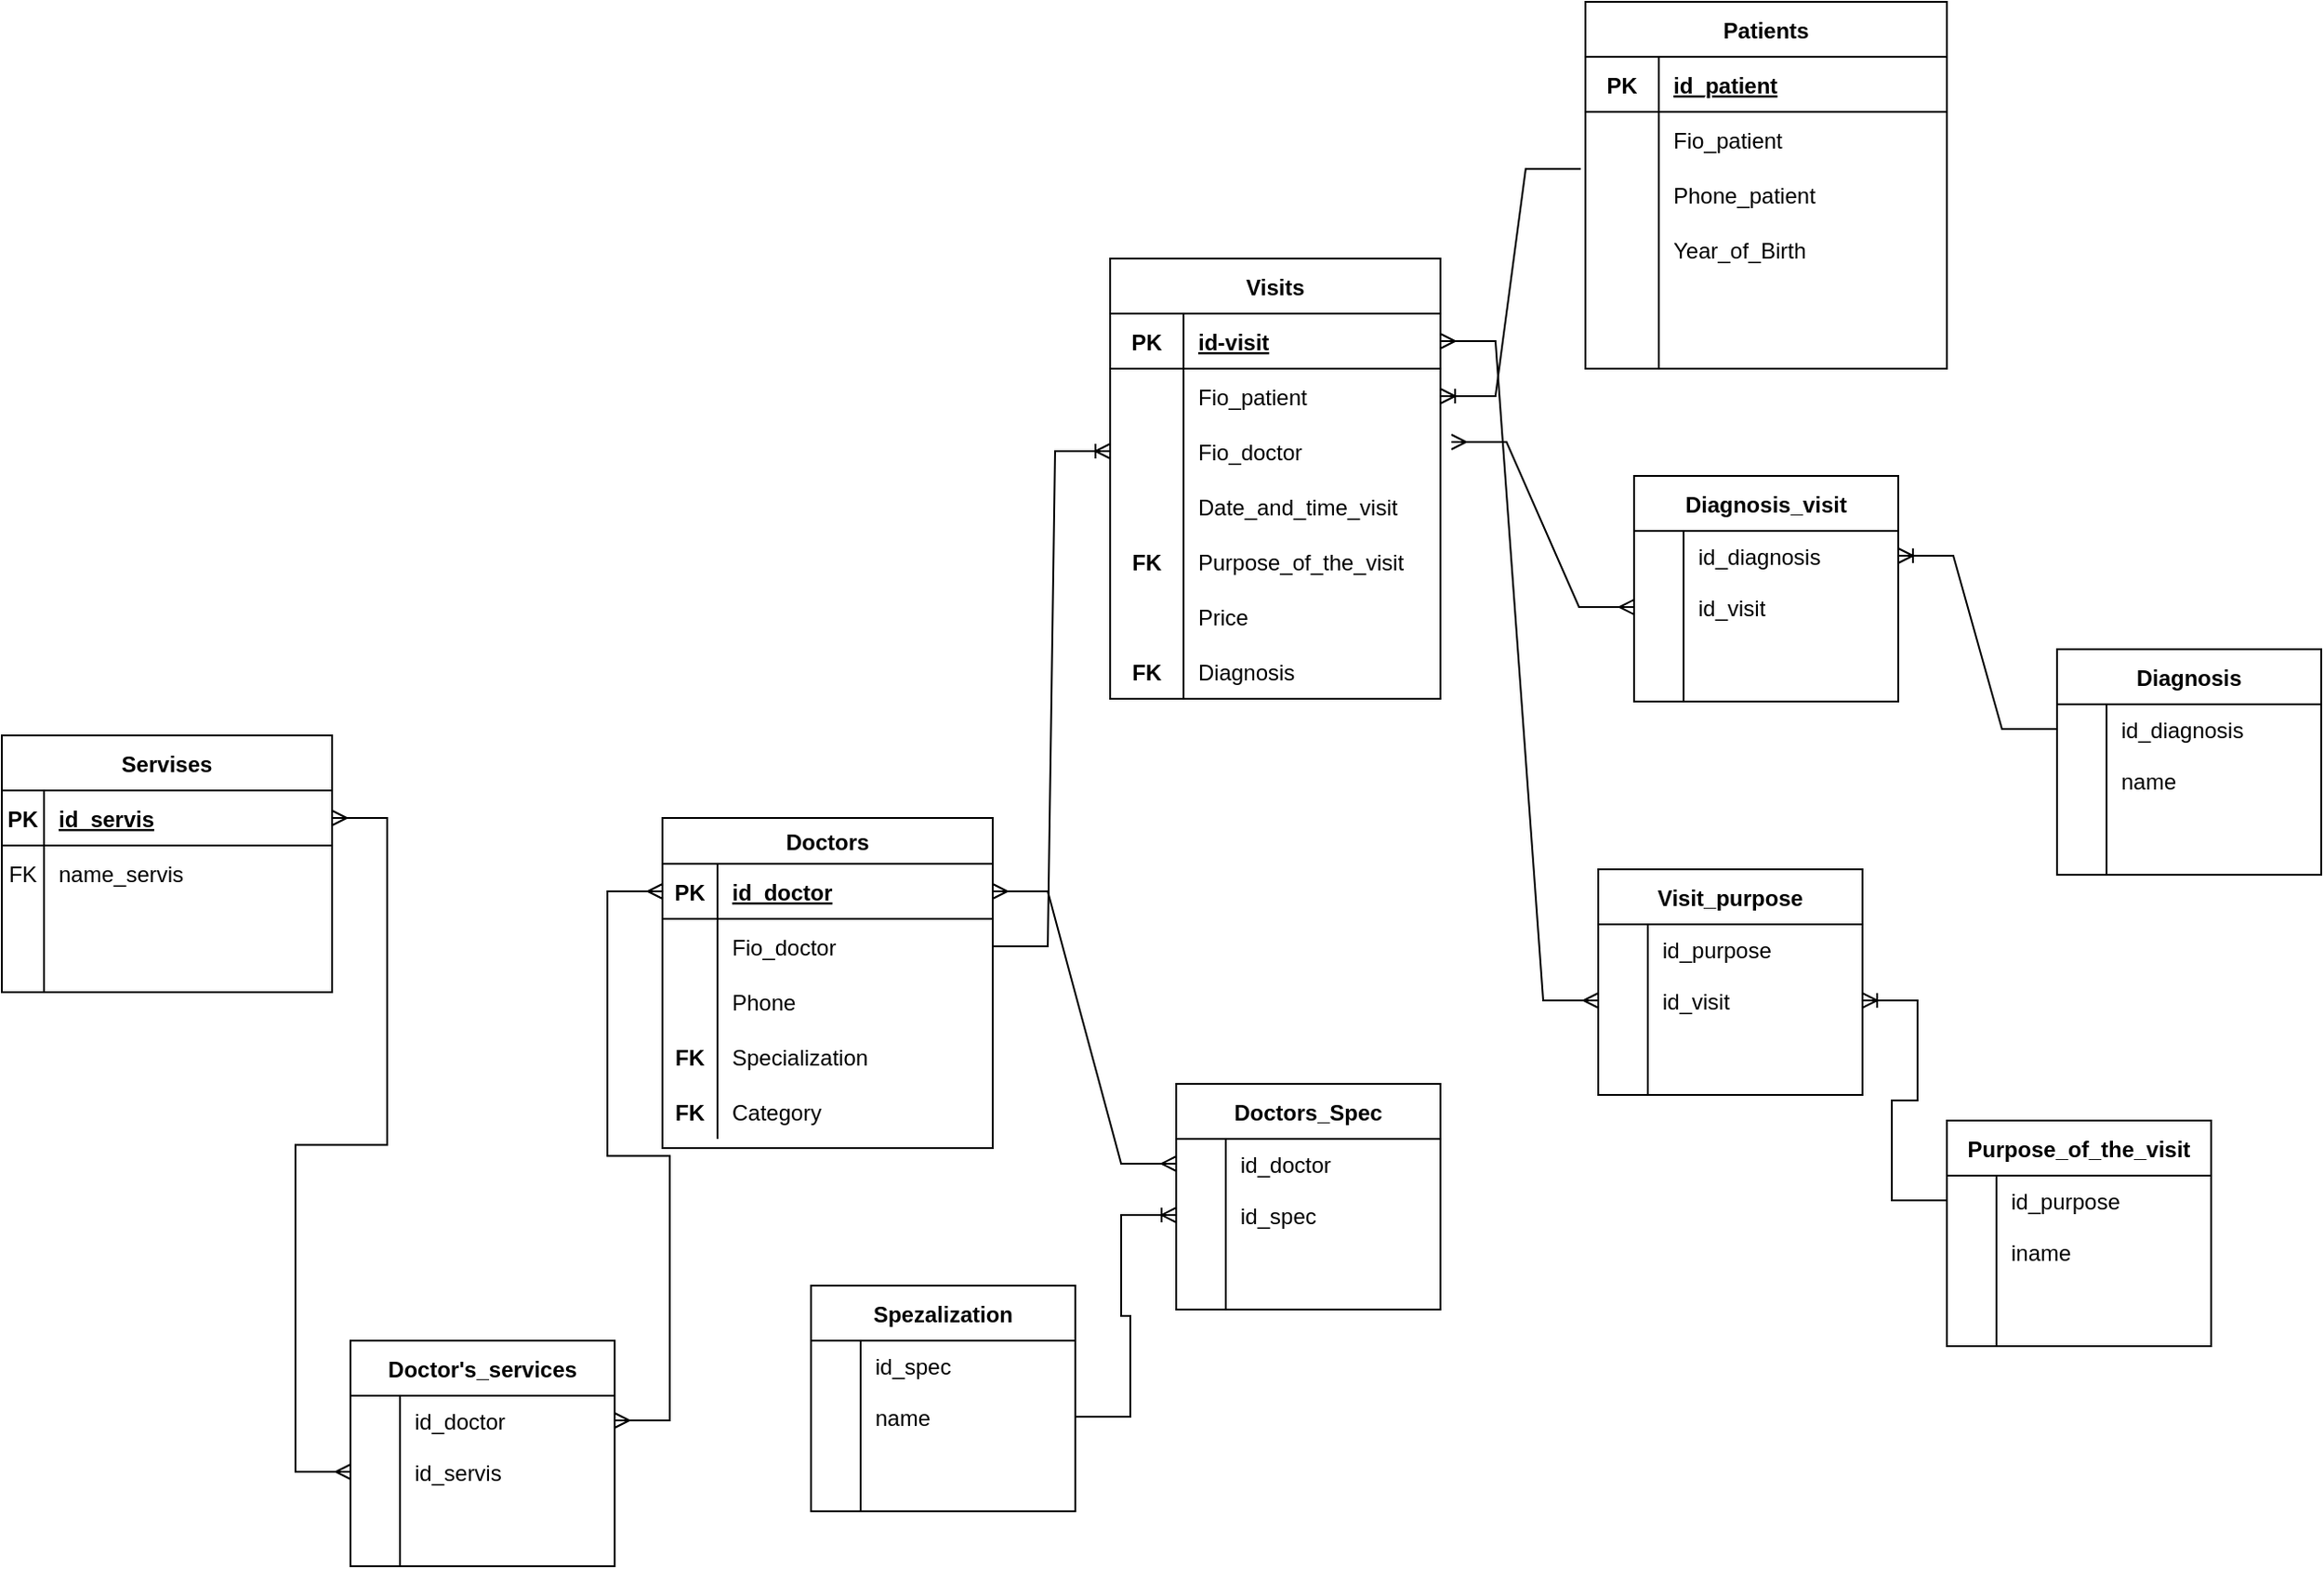 <mxfile version="21.0.10" type="github">
  <diagram name="Страница 1" id="a4F6twZ2-VCPZVd90Dkl">
    <mxGraphModel dx="1790" dy="1092" grid="1" gridSize="10" guides="1" tooltips="1" connect="1" arrows="1" fold="1" page="1" pageScale="1" pageWidth="827" pageHeight="1169" math="0" shadow="0">
      <root>
        <mxCell id="0" />
        <mxCell id="1" parent="0" />
        <mxCell id="U3F9iakPl_cf1ObfdUDb-14" value="Visits" style="shape=table;startSize=30;container=1;collapsible=1;childLayout=tableLayout;fixedRows=1;rowLines=0;fontStyle=1;align=center;resizeLast=1;" parent="1" vertex="1">
          <mxGeometry x="603.99" y="190" width="180" height="240" as="geometry" />
        </mxCell>
        <mxCell id="U3F9iakPl_cf1ObfdUDb-15" value="" style="shape=tableRow;horizontal=0;startSize=0;swimlaneHead=0;swimlaneBody=0;fillColor=none;collapsible=0;dropTarget=0;points=[[0,0.5],[1,0.5]];portConstraint=eastwest;top=0;left=0;right=0;bottom=1;" parent="U3F9iakPl_cf1ObfdUDb-14" vertex="1">
          <mxGeometry y="30" width="180" height="30" as="geometry" />
        </mxCell>
        <mxCell id="U3F9iakPl_cf1ObfdUDb-16" value="PK" style="shape=partialRectangle;connectable=0;fillColor=none;top=0;left=0;bottom=0;right=0;fontStyle=1;overflow=hidden;" parent="U3F9iakPl_cf1ObfdUDb-15" vertex="1">
          <mxGeometry width="40" height="30" as="geometry">
            <mxRectangle width="40" height="30" as="alternateBounds" />
          </mxGeometry>
        </mxCell>
        <mxCell id="U3F9iakPl_cf1ObfdUDb-17" value="id-visit" style="shape=partialRectangle;connectable=0;fillColor=none;top=0;left=0;bottom=0;right=0;align=left;spacingLeft=6;fontStyle=5;overflow=hidden;" parent="U3F9iakPl_cf1ObfdUDb-15" vertex="1">
          <mxGeometry x="40" width="140" height="30" as="geometry">
            <mxRectangle width="140" height="30" as="alternateBounds" />
          </mxGeometry>
        </mxCell>
        <mxCell id="7-1CVHjXULgkSqzOs4-w-140" value="" style="shape=tableRow;horizontal=0;startSize=0;swimlaneHead=0;swimlaneBody=0;fillColor=none;collapsible=0;dropTarget=0;points=[[0,0.5],[1,0.5]];portConstraint=eastwest;top=0;left=0;right=0;bottom=0;" parent="U3F9iakPl_cf1ObfdUDb-14" vertex="1">
          <mxGeometry y="60" width="180" height="30" as="geometry" />
        </mxCell>
        <mxCell id="7-1CVHjXULgkSqzOs4-w-141" value="" style="shape=partialRectangle;connectable=0;fillColor=none;top=0;left=0;bottom=0;right=0;editable=1;overflow=hidden;" parent="7-1CVHjXULgkSqzOs4-w-140" vertex="1">
          <mxGeometry width="40" height="30" as="geometry">
            <mxRectangle width="40" height="30" as="alternateBounds" />
          </mxGeometry>
        </mxCell>
        <mxCell id="7-1CVHjXULgkSqzOs4-w-142" value="Fio_patient" style="shape=partialRectangle;connectable=0;fillColor=none;top=0;left=0;bottom=0;right=0;align=left;spacingLeft=6;overflow=hidden;" parent="7-1CVHjXULgkSqzOs4-w-140" vertex="1">
          <mxGeometry x="40" width="140" height="30" as="geometry">
            <mxRectangle width="140" height="30" as="alternateBounds" />
          </mxGeometry>
        </mxCell>
        <mxCell id="U3F9iakPl_cf1ObfdUDb-24" value="" style="shape=tableRow;horizontal=0;startSize=0;swimlaneHead=0;swimlaneBody=0;fillColor=none;collapsible=0;dropTarget=0;points=[[0,0.5],[1,0.5]];portConstraint=eastwest;top=0;left=0;right=0;bottom=0;" parent="U3F9iakPl_cf1ObfdUDb-14" vertex="1">
          <mxGeometry y="90" width="180" height="30" as="geometry" />
        </mxCell>
        <mxCell id="U3F9iakPl_cf1ObfdUDb-25" value="" style="shape=partialRectangle;connectable=0;fillColor=none;top=0;left=0;bottom=0;right=0;editable=1;overflow=hidden;" parent="U3F9iakPl_cf1ObfdUDb-24" vertex="1">
          <mxGeometry width="40" height="30" as="geometry">
            <mxRectangle width="40" height="30" as="alternateBounds" />
          </mxGeometry>
        </mxCell>
        <mxCell id="U3F9iakPl_cf1ObfdUDb-26" value="Fio_doctor" style="shape=partialRectangle;connectable=0;fillColor=none;top=0;left=0;bottom=0;right=0;align=left;spacingLeft=6;overflow=hidden;" parent="U3F9iakPl_cf1ObfdUDb-24" vertex="1">
          <mxGeometry x="40" width="140" height="30" as="geometry">
            <mxRectangle width="140" height="30" as="alternateBounds" />
          </mxGeometry>
        </mxCell>
        <mxCell id="U3F9iakPl_cf1ObfdUDb-18" value="" style="shape=tableRow;horizontal=0;startSize=0;swimlaneHead=0;swimlaneBody=0;fillColor=none;collapsible=0;dropTarget=0;points=[[0,0.5],[1,0.5]];portConstraint=eastwest;top=0;left=0;right=0;bottom=0;" parent="U3F9iakPl_cf1ObfdUDb-14" vertex="1">
          <mxGeometry y="120" width="180" height="30" as="geometry" />
        </mxCell>
        <mxCell id="U3F9iakPl_cf1ObfdUDb-19" value="" style="shape=partialRectangle;connectable=0;fillColor=none;top=0;left=0;bottom=0;right=0;editable=1;overflow=hidden;" parent="U3F9iakPl_cf1ObfdUDb-18" vertex="1">
          <mxGeometry width="40" height="30" as="geometry">
            <mxRectangle width="40" height="30" as="alternateBounds" />
          </mxGeometry>
        </mxCell>
        <mxCell id="U3F9iakPl_cf1ObfdUDb-20" value="Date_and_time_visit" style="shape=partialRectangle;connectable=0;fillColor=none;top=0;left=0;bottom=0;right=0;align=left;spacingLeft=6;overflow=hidden;" parent="U3F9iakPl_cf1ObfdUDb-18" vertex="1">
          <mxGeometry x="40" width="140" height="30" as="geometry">
            <mxRectangle width="140" height="30" as="alternateBounds" />
          </mxGeometry>
        </mxCell>
        <mxCell id="U3F9iakPl_cf1ObfdUDb-92" value="" style="shape=tableRow;horizontal=0;startSize=0;swimlaneHead=0;swimlaneBody=0;fillColor=none;collapsible=0;dropTarget=0;points=[[0,0.5],[1,0.5]];portConstraint=eastwest;top=0;left=0;right=0;bottom=0;" parent="U3F9iakPl_cf1ObfdUDb-14" vertex="1">
          <mxGeometry y="150" width="180" height="30" as="geometry" />
        </mxCell>
        <mxCell id="U3F9iakPl_cf1ObfdUDb-93" value="FK" style="shape=partialRectangle;connectable=0;fillColor=none;top=0;left=0;bottom=0;right=0;editable=1;overflow=hidden;fontStyle=1" parent="U3F9iakPl_cf1ObfdUDb-92" vertex="1">
          <mxGeometry width="40" height="30" as="geometry">
            <mxRectangle width="40" height="30" as="alternateBounds" />
          </mxGeometry>
        </mxCell>
        <mxCell id="U3F9iakPl_cf1ObfdUDb-94" value="Purpose_of_the_visit" style="shape=partialRectangle;connectable=0;fillColor=none;top=0;left=0;bottom=0;right=0;align=left;spacingLeft=6;overflow=hidden;" parent="U3F9iakPl_cf1ObfdUDb-92" vertex="1">
          <mxGeometry x="40" width="140" height="30" as="geometry">
            <mxRectangle width="140" height="30" as="alternateBounds" />
          </mxGeometry>
        </mxCell>
        <mxCell id="U3F9iakPl_cf1ObfdUDb-21" value="" style="shape=tableRow;horizontal=0;startSize=0;swimlaneHead=0;swimlaneBody=0;fillColor=none;collapsible=0;dropTarget=0;points=[[0,0.5],[1,0.5]];portConstraint=eastwest;top=0;left=0;right=0;bottom=0;" parent="U3F9iakPl_cf1ObfdUDb-14" vertex="1">
          <mxGeometry y="180" width="180" height="30" as="geometry" />
        </mxCell>
        <mxCell id="U3F9iakPl_cf1ObfdUDb-22" value="" style="shape=partialRectangle;connectable=0;fillColor=none;top=0;left=0;bottom=0;right=0;editable=1;overflow=hidden;" parent="U3F9iakPl_cf1ObfdUDb-21" vertex="1">
          <mxGeometry width="40" height="30" as="geometry">
            <mxRectangle width="40" height="30" as="alternateBounds" />
          </mxGeometry>
        </mxCell>
        <mxCell id="U3F9iakPl_cf1ObfdUDb-23" value="Price" style="shape=partialRectangle;connectable=0;fillColor=none;top=0;left=0;bottom=0;right=0;align=left;spacingLeft=6;overflow=hidden;" parent="U3F9iakPl_cf1ObfdUDb-21" vertex="1">
          <mxGeometry x="40" width="140" height="30" as="geometry">
            <mxRectangle width="140" height="30" as="alternateBounds" />
          </mxGeometry>
        </mxCell>
        <mxCell id="7-1CVHjXULgkSqzOs4-w-95" value="" style="shape=tableRow;horizontal=0;startSize=0;swimlaneHead=0;swimlaneBody=0;fillColor=none;collapsible=0;dropTarget=0;points=[[0,0.5],[1,0.5]];portConstraint=eastwest;top=0;left=0;right=0;bottom=0;" parent="U3F9iakPl_cf1ObfdUDb-14" vertex="1">
          <mxGeometry y="210" width="180" height="30" as="geometry" />
        </mxCell>
        <mxCell id="7-1CVHjXULgkSqzOs4-w-96" value="FK" style="shape=partialRectangle;connectable=0;fillColor=none;top=0;left=0;bottom=0;right=0;editable=1;overflow=hidden;fontStyle=1" parent="7-1CVHjXULgkSqzOs4-w-95" vertex="1">
          <mxGeometry width="40" height="30" as="geometry">
            <mxRectangle width="40" height="30" as="alternateBounds" />
          </mxGeometry>
        </mxCell>
        <mxCell id="7-1CVHjXULgkSqzOs4-w-97" value="Diagnosis" style="shape=partialRectangle;connectable=0;fillColor=none;top=0;left=0;bottom=0;right=0;align=left;spacingLeft=6;overflow=hidden;" parent="7-1CVHjXULgkSqzOs4-w-95" vertex="1">
          <mxGeometry x="40" width="140" height="30" as="geometry">
            <mxRectangle width="140" height="30" as="alternateBounds" />
          </mxGeometry>
        </mxCell>
        <mxCell id="U3F9iakPl_cf1ObfdUDb-27" value="Doctors" style="shape=table;startSize=25;container=1;collapsible=1;childLayout=tableLayout;fixedRows=1;rowLines=0;fontStyle=1;align=center;resizeLast=1;" parent="1" vertex="1">
          <mxGeometry x="360" y="495" width="180" height="180" as="geometry" />
        </mxCell>
        <mxCell id="U3F9iakPl_cf1ObfdUDb-28" value="" style="shape=tableRow;horizontal=0;startSize=0;swimlaneHead=0;swimlaneBody=0;fillColor=none;collapsible=0;dropTarget=0;points=[[0,0.5],[1,0.5]];portConstraint=eastwest;top=0;left=0;right=0;bottom=1;" parent="U3F9iakPl_cf1ObfdUDb-27" vertex="1">
          <mxGeometry y="25" width="180" height="30" as="geometry" />
        </mxCell>
        <mxCell id="U3F9iakPl_cf1ObfdUDb-29" value="PK" style="shape=partialRectangle;connectable=0;fillColor=none;top=0;left=0;bottom=0;right=0;fontStyle=1;overflow=hidden;" parent="U3F9iakPl_cf1ObfdUDb-28" vertex="1">
          <mxGeometry width="30" height="30" as="geometry">
            <mxRectangle width="30" height="30" as="alternateBounds" />
          </mxGeometry>
        </mxCell>
        <mxCell id="U3F9iakPl_cf1ObfdUDb-30" value="id_doctor" style="shape=partialRectangle;connectable=0;fillColor=none;top=0;left=0;bottom=0;right=0;align=left;spacingLeft=6;fontStyle=5;overflow=hidden;" parent="U3F9iakPl_cf1ObfdUDb-28" vertex="1">
          <mxGeometry x="30" width="150" height="30" as="geometry">
            <mxRectangle width="150" height="30" as="alternateBounds" />
          </mxGeometry>
        </mxCell>
        <mxCell id="U3F9iakPl_cf1ObfdUDb-31" value="" style="shape=tableRow;horizontal=0;startSize=0;swimlaneHead=0;swimlaneBody=0;fillColor=none;collapsible=0;dropTarget=0;points=[[0,0.5],[1,0.5]];portConstraint=eastwest;top=0;left=0;right=0;bottom=0;" parent="U3F9iakPl_cf1ObfdUDb-27" vertex="1">
          <mxGeometry y="55" width="180" height="30" as="geometry" />
        </mxCell>
        <mxCell id="U3F9iakPl_cf1ObfdUDb-32" value="" style="shape=partialRectangle;connectable=0;fillColor=none;top=0;left=0;bottom=0;right=0;editable=1;overflow=hidden;" parent="U3F9iakPl_cf1ObfdUDb-31" vertex="1">
          <mxGeometry width="30" height="30" as="geometry">
            <mxRectangle width="30" height="30" as="alternateBounds" />
          </mxGeometry>
        </mxCell>
        <mxCell id="U3F9iakPl_cf1ObfdUDb-33" value="Fio_doctor" style="shape=partialRectangle;connectable=0;fillColor=none;top=0;left=0;bottom=0;right=0;align=left;spacingLeft=6;overflow=hidden;" parent="U3F9iakPl_cf1ObfdUDb-31" vertex="1">
          <mxGeometry x="30" width="150" height="30" as="geometry">
            <mxRectangle width="150" height="30" as="alternateBounds" />
          </mxGeometry>
        </mxCell>
        <mxCell id="U3F9iakPl_cf1ObfdUDb-34" value="" style="shape=tableRow;horizontal=0;startSize=0;swimlaneHead=0;swimlaneBody=0;fillColor=none;collapsible=0;dropTarget=0;points=[[0,0.5],[1,0.5]];portConstraint=eastwest;top=0;left=0;right=0;bottom=0;" parent="U3F9iakPl_cf1ObfdUDb-27" vertex="1">
          <mxGeometry y="85" width="180" height="30" as="geometry" />
        </mxCell>
        <mxCell id="U3F9iakPl_cf1ObfdUDb-35" value="" style="shape=partialRectangle;connectable=0;fillColor=none;top=0;left=0;bottom=0;right=0;editable=1;overflow=hidden;" parent="U3F9iakPl_cf1ObfdUDb-34" vertex="1">
          <mxGeometry width="30" height="30" as="geometry">
            <mxRectangle width="30" height="30" as="alternateBounds" />
          </mxGeometry>
        </mxCell>
        <mxCell id="U3F9iakPl_cf1ObfdUDb-36" value="Phone" style="shape=partialRectangle;connectable=0;fillColor=none;top=0;left=0;bottom=0;right=0;align=left;spacingLeft=6;overflow=hidden;" parent="U3F9iakPl_cf1ObfdUDb-34" vertex="1">
          <mxGeometry x="30" width="150" height="30" as="geometry">
            <mxRectangle width="150" height="30" as="alternateBounds" />
          </mxGeometry>
        </mxCell>
        <mxCell id="U3F9iakPl_cf1ObfdUDb-37" value="" style="shape=tableRow;horizontal=0;startSize=0;swimlaneHead=0;swimlaneBody=0;fillColor=none;collapsible=0;dropTarget=0;points=[[0,0.5],[1,0.5]];portConstraint=eastwest;top=0;left=0;right=0;bottom=0;" parent="U3F9iakPl_cf1ObfdUDb-27" vertex="1">
          <mxGeometry y="115" width="180" height="30" as="geometry" />
        </mxCell>
        <mxCell id="U3F9iakPl_cf1ObfdUDb-38" value="FK" style="shape=partialRectangle;connectable=0;fillColor=none;top=0;left=0;bottom=0;right=0;editable=1;overflow=hidden;fontStyle=1" parent="U3F9iakPl_cf1ObfdUDb-37" vertex="1">
          <mxGeometry width="30" height="30" as="geometry">
            <mxRectangle width="30" height="30" as="alternateBounds" />
          </mxGeometry>
        </mxCell>
        <mxCell id="U3F9iakPl_cf1ObfdUDb-39" value="Specialization" style="shape=partialRectangle;connectable=0;fillColor=none;top=0;left=0;bottom=0;right=0;align=left;spacingLeft=6;overflow=hidden;" parent="U3F9iakPl_cf1ObfdUDb-37" vertex="1">
          <mxGeometry x="30" width="150" height="30" as="geometry">
            <mxRectangle width="150" height="30" as="alternateBounds" />
          </mxGeometry>
        </mxCell>
        <mxCell id="7-1CVHjXULgkSqzOs4-w-34" value="" style="shape=tableRow;horizontal=0;startSize=0;swimlaneHead=0;swimlaneBody=0;fillColor=none;collapsible=0;dropTarget=0;points=[[0,0.5],[1,0.5]];portConstraint=eastwest;top=0;left=0;right=0;bottom=0;" parent="U3F9iakPl_cf1ObfdUDb-27" vertex="1">
          <mxGeometry y="145" width="180" height="30" as="geometry" />
        </mxCell>
        <mxCell id="7-1CVHjXULgkSqzOs4-w-35" value="FK" style="shape=partialRectangle;connectable=0;fillColor=none;top=0;left=0;bottom=0;right=0;editable=1;overflow=hidden;fontStyle=1" parent="7-1CVHjXULgkSqzOs4-w-34" vertex="1">
          <mxGeometry width="30" height="30" as="geometry">
            <mxRectangle width="30" height="30" as="alternateBounds" />
          </mxGeometry>
        </mxCell>
        <mxCell id="7-1CVHjXULgkSqzOs4-w-36" value="Category" style="shape=partialRectangle;connectable=0;fillColor=none;top=0;left=0;bottom=0;right=0;align=left;spacingLeft=6;overflow=hidden;" parent="7-1CVHjXULgkSqzOs4-w-34" vertex="1">
          <mxGeometry x="30" width="150" height="30" as="geometry">
            <mxRectangle width="150" height="30" as="alternateBounds" />
          </mxGeometry>
        </mxCell>
        <mxCell id="U3F9iakPl_cf1ObfdUDb-40" value="Patients" style="shape=table;startSize=30;container=1;collapsible=1;childLayout=tableLayout;fixedRows=1;rowLines=0;fontStyle=1;align=center;resizeLast=1;" parent="1" vertex="1">
          <mxGeometry x="863" y="50" width="197" height="200" as="geometry" />
        </mxCell>
        <mxCell id="U3F9iakPl_cf1ObfdUDb-41" value="" style="shape=tableRow;horizontal=0;startSize=0;swimlaneHead=0;swimlaneBody=0;fillColor=none;collapsible=0;dropTarget=0;points=[[0,0.5],[1,0.5]];portConstraint=eastwest;top=0;left=0;right=0;bottom=1;" parent="U3F9iakPl_cf1ObfdUDb-40" vertex="1">
          <mxGeometry y="30" width="197" height="30" as="geometry" />
        </mxCell>
        <mxCell id="U3F9iakPl_cf1ObfdUDb-42" value="PK" style="shape=partialRectangle;connectable=0;fillColor=none;top=0;left=0;bottom=0;right=0;fontStyle=1;overflow=hidden;" parent="U3F9iakPl_cf1ObfdUDb-41" vertex="1">
          <mxGeometry width="40" height="30" as="geometry">
            <mxRectangle width="40" height="30" as="alternateBounds" />
          </mxGeometry>
        </mxCell>
        <mxCell id="U3F9iakPl_cf1ObfdUDb-43" value="id_patient" style="shape=partialRectangle;connectable=0;fillColor=none;top=0;left=0;bottom=0;right=0;align=left;spacingLeft=6;fontStyle=5;overflow=hidden;" parent="U3F9iakPl_cf1ObfdUDb-41" vertex="1">
          <mxGeometry x="40" width="157" height="30" as="geometry">
            <mxRectangle width="157" height="30" as="alternateBounds" />
          </mxGeometry>
        </mxCell>
        <mxCell id="U3F9iakPl_cf1ObfdUDb-44" value="" style="shape=tableRow;horizontal=0;startSize=0;swimlaneHead=0;swimlaneBody=0;fillColor=none;collapsible=0;dropTarget=0;points=[[0,0.5],[1,0.5]];portConstraint=eastwest;top=0;left=0;right=0;bottom=0;" parent="U3F9iakPl_cf1ObfdUDb-40" vertex="1">
          <mxGeometry y="60" width="197" height="30" as="geometry" />
        </mxCell>
        <mxCell id="U3F9iakPl_cf1ObfdUDb-45" value="" style="shape=partialRectangle;connectable=0;fillColor=none;top=0;left=0;bottom=0;right=0;editable=1;overflow=hidden;" parent="U3F9iakPl_cf1ObfdUDb-44" vertex="1">
          <mxGeometry width="40" height="30" as="geometry">
            <mxRectangle width="40" height="30" as="alternateBounds" />
          </mxGeometry>
        </mxCell>
        <mxCell id="U3F9iakPl_cf1ObfdUDb-46" value="Fio_patient" style="shape=partialRectangle;connectable=0;fillColor=none;top=0;left=0;bottom=0;right=0;align=left;spacingLeft=6;overflow=hidden;" parent="U3F9iakPl_cf1ObfdUDb-44" vertex="1">
          <mxGeometry x="40" width="157" height="30" as="geometry">
            <mxRectangle width="157" height="30" as="alternateBounds" />
          </mxGeometry>
        </mxCell>
        <mxCell id="U3F9iakPl_cf1ObfdUDb-47" value="" style="shape=tableRow;horizontal=0;startSize=0;swimlaneHead=0;swimlaneBody=0;fillColor=none;collapsible=0;dropTarget=0;points=[[0,0.5],[1,0.5]];portConstraint=eastwest;top=0;left=0;right=0;bottom=0;" parent="U3F9iakPl_cf1ObfdUDb-40" vertex="1">
          <mxGeometry y="90" width="197" height="30" as="geometry" />
        </mxCell>
        <mxCell id="U3F9iakPl_cf1ObfdUDb-48" value="" style="shape=partialRectangle;connectable=0;fillColor=none;top=0;left=0;bottom=0;right=0;editable=1;overflow=hidden;" parent="U3F9iakPl_cf1ObfdUDb-47" vertex="1">
          <mxGeometry width="40" height="30" as="geometry">
            <mxRectangle width="40" height="30" as="alternateBounds" />
          </mxGeometry>
        </mxCell>
        <mxCell id="U3F9iakPl_cf1ObfdUDb-49" value="Phone_patient" style="shape=partialRectangle;connectable=0;fillColor=none;top=0;left=0;bottom=0;right=0;align=left;spacingLeft=6;overflow=hidden;" parent="U3F9iakPl_cf1ObfdUDb-47" vertex="1">
          <mxGeometry x="40" width="157" height="30" as="geometry">
            <mxRectangle width="157" height="30" as="alternateBounds" />
          </mxGeometry>
        </mxCell>
        <mxCell id="U3F9iakPl_cf1ObfdUDb-50" value="" style="shape=tableRow;horizontal=0;startSize=0;swimlaneHead=0;swimlaneBody=0;fillColor=none;collapsible=0;dropTarget=0;points=[[0,0.5],[1,0.5]];portConstraint=eastwest;top=0;left=0;right=0;bottom=0;" parent="U3F9iakPl_cf1ObfdUDb-40" vertex="1">
          <mxGeometry y="120" width="197" height="30" as="geometry" />
        </mxCell>
        <mxCell id="U3F9iakPl_cf1ObfdUDb-51" value="" style="shape=partialRectangle;connectable=0;fillColor=none;top=0;left=0;bottom=0;right=0;editable=1;overflow=hidden;" parent="U3F9iakPl_cf1ObfdUDb-50" vertex="1">
          <mxGeometry width="40" height="30" as="geometry">
            <mxRectangle width="40" height="30" as="alternateBounds" />
          </mxGeometry>
        </mxCell>
        <mxCell id="U3F9iakPl_cf1ObfdUDb-52" value="Year_of_Birth" style="shape=partialRectangle;connectable=0;fillColor=none;top=0;left=0;bottom=0;right=0;align=left;spacingLeft=6;overflow=hidden;" parent="U3F9iakPl_cf1ObfdUDb-50" vertex="1">
          <mxGeometry x="40" width="157" height="30" as="geometry">
            <mxRectangle width="157" height="30" as="alternateBounds" />
          </mxGeometry>
        </mxCell>
        <mxCell id="U3F9iakPl_cf1ObfdUDb-95" value="" style="shape=tableRow;horizontal=0;startSize=0;swimlaneHead=0;swimlaneBody=0;fillColor=none;collapsible=0;dropTarget=0;points=[[0,0.5],[1,0.5]];portConstraint=eastwest;top=0;left=0;right=0;bottom=0;" parent="U3F9iakPl_cf1ObfdUDb-40" vertex="1">
          <mxGeometry y="150" width="197" height="30" as="geometry" />
        </mxCell>
        <mxCell id="U3F9iakPl_cf1ObfdUDb-96" value="" style="shape=partialRectangle;connectable=0;fillColor=none;top=0;left=0;bottom=0;right=0;editable=1;overflow=hidden;" parent="U3F9iakPl_cf1ObfdUDb-95" vertex="1">
          <mxGeometry width="40" height="30" as="geometry">
            <mxRectangle width="40" height="30" as="alternateBounds" />
          </mxGeometry>
        </mxCell>
        <mxCell id="U3F9iakPl_cf1ObfdUDb-97" value="" style="shape=partialRectangle;connectable=0;fillColor=none;top=0;left=0;bottom=0;right=0;align=left;spacingLeft=6;overflow=hidden;" parent="U3F9iakPl_cf1ObfdUDb-95" vertex="1">
          <mxGeometry x="40" width="157" height="30" as="geometry">
            <mxRectangle width="157" height="30" as="alternateBounds" />
          </mxGeometry>
        </mxCell>
        <mxCell id="U3F9iakPl_cf1ObfdUDb-98" value="" style="shape=tableRow;horizontal=0;startSize=0;swimlaneHead=0;swimlaneBody=0;fillColor=none;collapsible=0;dropTarget=0;points=[[0,0.5],[1,0.5]];portConstraint=eastwest;top=0;left=0;right=0;bottom=0;" parent="U3F9iakPl_cf1ObfdUDb-40" vertex="1">
          <mxGeometry y="180" width="197" height="20" as="geometry" />
        </mxCell>
        <mxCell id="U3F9iakPl_cf1ObfdUDb-99" value="" style="shape=partialRectangle;connectable=0;fillColor=none;top=0;left=0;bottom=0;right=0;editable=1;overflow=hidden;" parent="U3F9iakPl_cf1ObfdUDb-98" vertex="1">
          <mxGeometry width="40" height="20" as="geometry">
            <mxRectangle width="40" height="20" as="alternateBounds" />
          </mxGeometry>
        </mxCell>
        <mxCell id="U3F9iakPl_cf1ObfdUDb-100" value="" style="shape=partialRectangle;connectable=0;fillColor=none;top=0;left=0;bottom=0;right=0;align=left;spacingLeft=6;overflow=hidden;" parent="U3F9iakPl_cf1ObfdUDb-98" vertex="1">
          <mxGeometry x="40" width="157" height="20" as="geometry">
            <mxRectangle width="157" height="20" as="alternateBounds" />
          </mxGeometry>
        </mxCell>
        <mxCell id="U3F9iakPl_cf1ObfdUDb-66" value="Servises" style="shape=table;startSize=30;container=1;collapsible=1;childLayout=tableLayout;fixedRows=1;rowLines=0;fontStyle=1;align=center;resizeLast=1;" parent="1" vertex="1">
          <mxGeometry y="450" width="180" height="140" as="geometry" />
        </mxCell>
        <mxCell id="U3F9iakPl_cf1ObfdUDb-67" value="" style="shape=tableRow;horizontal=0;startSize=0;swimlaneHead=0;swimlaneBody=0;fillColor=none;collapsible=0;dropTarget=0;points=[[0,0.5],[1,0.5]];portConstraint=eastwest;top=0;left=0;right=0;bottom=1;" parent="U3F9iakPl_cf1ObfdUDb-66" vertex="1">
          <mxGeometry y="30" width="180" height="30" as="geometry" />
        </mxCell>
        <mxCell id="U3F9iakPl_cf1ObfdUDb-68" value="PK" style="shape=partialRectangle;connectable=0;fillColor=none;top=0;left=0;bottom=0;right=0;fontStyle=1;overflow=hidden;" parent="U3F9iakPl_cf1ObfdUDb-67" vertex="1">
          <mxGeometry width="23.0" height="30" as="geometry">
            <mxRectangle width="23.0" height="30" as="alternateBounds" />
          </mxGeometry>
        </mxCell>
        <mxCell id="U3F9iakPl_cf1ObfdUDb-69" value="id_servis" style="shape=partialRectangle;connectable=0;fillColor=none;top=0;left=0;bottom=0;right=0;align=left;spacingLeft=6;fontStyle=5;overflow=hidden;" parent="U3F9iakPl_cf1ObfdUDb-67" vertex="1">
          <mxGeometry x="23.0" width="157.0" height="30" as="geometry">
            <mxRectangle width="157.0" height="30" as="alternateBounds" />
          </mxGeometry>
        </mxCell>
        <mxCell id="U3F9iakPl_cf1ObfdUDb-70" value="" style="shape=tableRow;horizontal=0;startSize=0;swimlaneHead=0;swimlaneBody=0;fillColor=none;collapsible=0;dropTarget=0;points=[[0,0.5],[1,0.5]];portConstraint=eastwest;top=0;left=0;right=0;bottom=0;" parent="U3F9iakPl_cf1ObfdUDb-66" vertex="1">
          <mxGeometry y="60" width="180" height="30" as="geometry" />
        </mxCell>
        <mxCell id="U3F9iakPl_cf1ObfdUDb-71" value="FK" style="shape=partialRectangle;connectable=0;fillColor=none;top=0;left=0;bottom=0;right=0;editable=1;overflow=hidden;" parent="U3F9iakPl_cf1ObfdUDb-70" vertex="1">
          <mxGeometry width="23.0" height="30" as="geometry">
            <mxRectangle width="23.0" height="30" as="alternateBounds" />
          </mxGeometry>
        </mxCell>
        <mxCell id="U3F9iakPl_cf1ObfdUDb-72" value="name_servis" style="shape=partialRectangle;connectable=0;fillColor=none;top=0;left=0;bottom=0;right=0;align=left;spacingLeft=6;overflow=hidden;" parent="U3F9iakPl_cf1ObfdUDb-70" vertex="1">
          <mxGeometry x="23.0" width="157.0" height="30" as="geometry">
            <mxRectangle width="157.0" height="30" as="alternateBounds" />
          </mxGeometry>
        </mxCell>
        <mxCell id="U3F9iakPl_cf1ObfdUDb-73" value="" style="shape=tableRow;horizontal=0;startSize=0;swimlaneHead=0;swimlaneBody=0;fillColor=none;collapsible=0;dropTarget=0;points=[[0,0.5],[1,0.5]];portConstraint=eastwest;top=0;left=0;right=0;bottom=0;" parent="U3F9iakPl_cf1ObfdUDb-66" vertex="1">
          <mxGeometry y="90" width="180" height="30" as="geometry" />
        </mxCell>
        <mxCell id="U3F9iakPl_cf1ObfdUDb-74" value="" style="shape=partialRectangle;connectable=0;fillColor=none;top=0;left=0;bottom=0;right=0;editable=1;overflow=hidden;" parent="U3F9iakPl_cf1ObfdUDb-73" vertex="1">
          <mxGeometry width="23.0" height="30" as="geometry">
            <mxRectangle width="23.0" height="30" as="alternateBounds" />
          </mxGeometry>
        </mxCell>
        <mxCell id="U3F9iakPl_cf1ObfdUDb-75" value="" style="shape=partialRectangle;connectable=0;fillColor=none;top=0;left=0;bottom=0;right=0;align=left;spacingLeft=6;overflow=hidden;" parent="U3F9iakPl_cf1ObfdUDb-73" vertex="1">
          <mxGeometry x="23.0" width="157.0" height="30" as="geometry">
            <mxRectangle width="157.0" height="30" as="alternateBounds" />
          </mxGeometry>
        </mxCell>
        <mxCell id="U3F9iakPl_cf1ObfdUDb-76" value="" style="shape=tableRow;horizontal=0;startSize=0;swimlaneHead=0;swimlaneBody=0;fillColor=none;collapsible=0;dropTarget=0;points=[[0,0.5],[1,0.5]];portConstraint=eastwest;top=0;left=0;right=0;bottom=0;" parent="U3F9iakPl_cf1ObfdUDb-66" vertex="1">
          <mxGeometry y="120" width="180" height="20" as="geometry" />
        </mxCell>
        <mxCell id="U3F9iakPl_cf1ObfdUDb-77" value="" style="shape=partialRectangle;connectable=0;fillColor=none;top=0;left=0;bottom=0;right=0;editable=1;overflow=hidden;" parent="U3F9iakPl_cf1ObfdUDb-76" vertex="1">
          <mxGeometry width="23.0" height="20" as="geometry">
            <mxRectangle width="23.0" height="20" as="alternateBounds" />
          </mxGeometry>
        </mxCell>
        <mxCell id="U3F9iakPl_cf1ObfdUDb-78" value="" style="shape=partialRectangle;connectable=0;fillColor=none;top=0;left=0;bottom=0;right=0;align=left;spacingLeft=6;overflow=hidden;" parent="U3F9iakPl_cf1ObfdUDb-76" vertex="1">
          <mxGeometry x="23.0" width="157.0" height="20" as="geometry">
            <mxRectangle width="157.0" height="20" as="alternateBounds" />
          </mxGeometry>
        </mxCell>
        <mxCell id="7-1CVHjXULgkSqzOs4-w-2" value="Doctor&#39;s_services" style="shape=table;startSize=30;container=1;collapsible=1;childLayout=tableLayout;fixedRows=0;rowLines=0;fontStyle=1;align=center;resizeLast=0;strokeWidth=1;perimeterSpacing=1;shadow=0;rounded=0;aspect=fixed;columnLines=1;" parent="1" vertex="1">
          <mxGeometry x="190" y="780" width="143.99" height="123" as="geometry" />
        </mxCell>
        <mxCell id="7-1CVHjXULgkSqzOs4-w-6" value="" style="shape=tableRow;horizontal=0;startSize=0;swimlaneHead=0;swimlaneBody=0;fillColor=none;collapsible=0;dropTarget=0;points=[[0,0.5],[1,0.5]];portConstraint=eastwest;top=0;left=0;right=0;bottom=0;" parent="7-1CVHjXULgkSqzOs4-w-2" vertex="1">
          <mxGeometry y="30" width="143.99" height="27" as="geometry" />
        </mxCell>
        <mxCell id="7-1CVHjXULgkSqzOs4-w-7" value="" style="shape=partialRectangle;connectable=0;fillColor=none;top=0;left=0;bottom=0;right=0;editable=1;overflow=hidden;" parent="7-1CVHjXULgkSqzOs4-w-6" vertex="1">
          <mxGeometry width="27" height="27" as="geometry">
            <mxRectangle width="27" height="27" as="alternateBounds" />
          </mxGeometry>
        </mxCell>
        <mxCell id="7-1CVHjXULgkSqzOs4-w-8" value="id_doctor" style="shape=partialRectangle;connectable=0;fillColor=none;top=0;left=0;bottom=0;right=0;align=left;spacingLeft=6;overflow=hidden;" parent="7-1CVHjXULgkSqzOs4-w-6" vertex="1">
          <mxGeometry x="27" width="117" height="27" as="geometry">
            <mxRectangle width="117" height="27" as="alternateBounds" />
          </mxGeometry>
        </mxCell>
        <mxCell id="7-1CVHjXULgkSqzOs4-w-9" value="" style="shape=tableRow;horizontal=0;startSize=0;swimlaneHead=0;swimlaneBody=0;fillColor=none;collapsible=0;dropTarget=0;points=[[0,0.5],[1,0.5]];portConstraint=eastwest;top=0;left=0;right=0;bottom=0;" parent="7-1CVHjXULgkSqzOs4-w-2" vertex="1">
          <mxGeometry y="57" width="143.99" height="29" as="geometry" />
        </mxCell>
        <mxCell id="7-1CVHjXULgkSqzOs4-w-10" value="" style="shape=partialRectangle;connectable=0;fillColor=none;top=0;left=0;bottom=0;right=0;editable=1;overflow=hidden;" parent="7-1CVHjXULgkSqzOs4-w-9" vertex="1">
          <mxGeometry width="27" height="29" as="geometry">
            <mxRectangle width="27" height="29" as="alternateBounds" />
          </mxGeometry>
        </mxCell>
        <mxCell id="7-1CVHjXULgkSqzOs4-w-11" value="id_servis" style="shape=partialRectangle;connectable=0;fillColor=none;top=0;left=0;bottom=0;right=0;align=left;spacingLeft=6;overflow=hidden;" parent="7-1CVHjXULgkSqzOs4-w-9" vertex="1">
          <mxGeometry x="27" width="117" height="29" as="geometry">
            <mxRectangle width="117" height="29" as="alternateBounds" />
          </mxGeometry>
        </mxCell>
        <mxCell id="7-1CVHjXULgkSqzOs4-w-12" value="" style="shape=tableRow;horizontal=0;startSize=0;swimlaneHead=0;swimlaneBody=0;fillColor=none;collapsible=0;dropTarget=0;points=[[0,0.5],[1,0.5]];portConstraint=eastwest;top=0;left=0;right=0;bottom=0;" parent="7-1CVHjXULgkSqzOs4-w-2" vertex="1">
          <mxGeometry y="86" width="143.99" height="17" as="geometry" />
        </mxCell>
        <mxCell id="7-1CVHjXULgkSqzOs4-w-13" value="" style="shape=partialRectangle;connectable=0;fillColor=none;top=0;left=0;bottom=0;right=0;editable=1;overflow=hidden;" parent="7-1CVHjXULgkSqzOs4-w-12" vertex="1">
          <mxGeometry width="27" height="17" as="geometry">
            <mxRectangle width="27" height="17" as="alternateBounds" />
          </mxGeometry>
        </mxCell>
        <mxCell id="7-1CVHjXULgkSqzOs4-w-14" value="" style="shape=partialRectangle;connectable=0;fillColor=none;top=0;left=0;bottom=0;right=0;align=left;spacingLeft=6;overflow=hidden;" parent="7-1CVHjXULgkSqzOs4-w-12" vertex="1">
          <mxGeometry x="27" width="117" height="17" as="geometry">
            <mxRectangle width="117" height="17" as="alternateBounds" />
          </mxGeometry>
        </mxCell>
        <mxCell id="7-1CVHjXULgkSqzOs4-w-15" value="" style="shape=tableRow;horizontal=0;startSize=0;swimlaneHead=0;swimlaneBody=0;fillColor=none;collapsible=0;dropTarget=0;points=[[0,0.5],[1,0.5]];portConstraint=eastwest;top=0;left=0;right=0;bottom=0;" parent="7-1CVHjXULgkSqzOs4-w-2" vertex="1">
          <mxGeometry y="103" width="143.99" height="20" as="geometry" />
        </mxCell>
        <mxCell id="7-1CVHjXULgkSqzOs4-w-16" value="" style="shape=partialRectangle;connectable=0;fillColor=none;top=0;left=0;bottom=0;right=0;editable=1;overflow=hidden;" parent="7-1CVHjXULgkSqzOs4-w-15" vertex="1">
          <mxGeometry width="27" height="20" as="geometry">
            <mxRectangle width="27" height="20" as="alternateBounds" />
          </mxGeometry>
        </mxCell>
        <mxCell id="7-1CVHjXULgkSqzOs4-w-17" value="" style="shape=partialRectangle;connectable=0;fillColor=none;top=0;left=0;bottom=0;right=0;align=left;spacingLeft=6;overflow=hidden;" parent="7-1CVHjXULgkSqzOs4-w-15" vertex="1">
          <mxGeometry x="27" width="117" height="20" as="geometry">
            <mxRectangle width="117" height="20" as="alternateBounds" />
          </mxGeometry>
        </mxCell>
        <mxCell id="7-1CVHjXULgkSqzOs4-w-19" value="" style="edgeStyle=entityRelationEdgeStyle;fontSize=12;html=1;endArrow=ERmany;startArrow=ERmany;rounded=0;entryX=0;entryY=0.5;entryDx=0;entryDy=0;exitX=1;exitY=0.5;exitDx=0;exitDy=0;" parent="1" source="U3F9iakPl_cf1ObfdUDb-28" target="vZ06RPUVE-HRvh0mER_O-16" edge="1">
          <mxGeometry width="100" height="100" relative="1" as="geometry">
            <mxPoint x="400.01" y="670" as="sourcePoint" />
            <mxPoint x="500.01" y="570" as="targetPoint" />
          </mxGeometry>
        </mxCell>
        <mxCell id="7-1CVHjXULgkSqzOs4-w-20" value="" style="edgeStyle=entityRelationEdgeStyle;fontSize=12;html=1;endArrow=ERmany;startArrow=ERmany;rounded=0;entryX=0;entryY=0.5;entryDx=0;entryDy=0;exitX=1;exitY=0.5;exitDx=0;exitDy=0;" parent="1" source="U3F9iakPl_cf1ObfdUDb-67" target="7-1CVHjXULgkSqzOs4-w-9" edge="1">
          <mxGeometry width="100" height="100" relative="1" as="geometry">
            <mxPoint x="560.01" y="700" as="sourcePoint" />
            <mxPoint x="660.01" y="600" as="targetPoint" />
          </mxGeometry>
        </mxCell>
        <mxCell id="7-1CVHjXULgkSqzOs4-w-143" value="" style="edgeStyle=entityRelationEdgeStyle;fontSize=12;html=1;endArrow=ERoneToMany;rounded=0;entryX=1;entryY=0.5;entryDx=0;entryDy=0;exitX=-0.013;exitY=0.038;exitDx=0;exitDy=0;exitPerimeter=0;" parent="1" source="U3F9iakPl_cf1ObfdUDb-47" target="7-1CVHjXULgkSqzOs4-w-140" edge="1">
          <mxGeometry width="100" height="100" relative="1" as="geometry">
            <mxPoint x="310" y="390" as="sourcePoint" />
            <mxPoint x="410" y="290" as="targetPoint" />
          </mxGeometry>
        </mxCell>
        <mxCell id="7-1CVHjXULgkSqzOs4-w-144" value="" style="edgeStyle=entityRelationEdgeStyle;fontSize=12;html=1;endArrow=ERoneToMany;rounded=0;entryX=0;entryY=0.5;entryDx=0;entryDy=0;exitX=1;exitY=0.5;exitDx=0;exitDy=0;" parent="1" source="U3F9iakPl_cf1ObfdUDb-31" target="U3F9iakPl_cf1ObfdUDb-24" edge="1">
          <mxGeometry width="100" height="100" relative="1" as="geometry">
            <mxPoint x="283.5" y="240" as="sourcePoint" />
            <mxPoint x="436.5" y="230" as="targetPoint" />
          </mxGeometry>
        </mxCell>
        <mxCell id="vZ06RPUVE-HRvh0mER_O-2" value="Spezalization" style="shape=table;startSize=30;container=1;collapsible=1;childLayout=tableLayout;fixedRows=0;rowLines=0;fontStyle=1;align=center;resizeLast=0;strokeWidth=1;perimeterSpacing=1;shadow=0;rounded=0;aspect=fixed;columnLines=1;" parent="1" vertex="1">
          <mxGeometry x="440.99" y="750" width="143.99" height="123" as="geometry" />
        </mxCell>
        <mxCell id="vZ06RPUVE-HRvh0mER_O-3" value="" style="shape=tableRow;horizontal=0;startSize=0;swimlaneHead=0;swimlaneBody=0;fillColor=none;collapsible=0;dropTarget=0;points=[[0,0.5],[1,0.5]];portConstraint=eastwest;top=0;left=0;right=0;bottom=0;" parent="vZ06RPUVE-HRvh0mER_O-2" vertex="1">
          <mxGeometry y="30" width="143.99" height="27" as="geometry" />
        </mxCell>
        <mxCell id="vZ06RPUVE-HRvh0mER_O-4" value="" style="shape=partialRectangle;connectable=0;fillColor=none;top=0;left=0;bottom=0;right=0;editable=1;overflow=hidden;" parent="vZ06RPUVE-HRvh0mER_O-3" vertex="1">
          <mxGeometry width="27" height="27" as="geometry">
            <mxRectangle width="27" height="27" as="alternateBounds" />
          </mxGeometry>
        </mxCell>
        <mxCell id="vZ06RPUVE-HRvh0mER_O-5" value="id_spec" style="shape=partialRectangle;connectable=0;fillColor=none;top=0;left=0;bottom=0;right=0;align=left;spacingLeft=6;overflow=hidden;" parent="vZ06RPUVE-HRvh0mER_O-3" vertex="1">
          <mxGeometry x="27" width="117" height="27" as="geometry">
            <mxRectangle width="117" height="27" as="alternateBounds" />
          </mxGeometry>
        </mxCell>
        <mxCell id="vZ06RPUVE-HRvh0mER_O-6" value="" style="shape=tableRow;horizontal=0;startSize=0;swimlaneHead=0;swimlaneBody=0;fillColor=none;collapsible=0;dropTarget=0;points=[[0,0.5],[1,0.5]];portConstraint=eastwest;top=0;left=0;right=0;bottom=0;" parent="vZ06RPUVE-HRvh0mER_O-2" vertex="1">
          <mxGeometry y="57" width="143.99" height="29" as="geometry" />
        </mxCell>
        <mxCell id="vZ06RPUVE-HRvh0mER_O-7" value="" style="shape=partialRectangle;connectable=0;fillColor=none;top=0;left=0;bottom=0;right=0;editable=1;overflow=hidden;" parent="vZ06RPUVE-HRvh0mER_O-6" vertex="1">
          <mxGeometry width="27" height="29" as="geometry">
            <mxRectangle width="27" height="29" as="alternateBounds" />
          </mxGeometry>
        </mxCell>
        <mxCell id="vZ06RPUVE-HRvh0mER_O-8" value="name" style="shape=partialRectangle;connectable=0;fillColor=none;top=0;left=0;bottom=0;right=0;align=left;spacingLeft=6;overflow=hidden;" parent="vZ06RPUVE-HRvh0mER_O-6" vertex="1">
          <mxGeometry x="27" width="117" height="29" as="geometry">
            <mxRectangle width="117" height="29" as="alternateBounds" />
          </mxGeometry>
        </mxCell>
        <mxCell id="vZ06RPUVE-HRvh0mER_O-9" value="" style="shape=tableRow;horizontal=0;startSize=0;swimlaneHead=0;swimlaneBody=0;fillColor=none;collapsible=0;dropTarget=0;points=[[0,0.5],[1,0.5]];portConstraint=eastwest;top=0;left=0;right=0;bottom=0;" parent="vZ06RPUVE-HRvh0mER_O-2" vertex="1">
          <mxGeometry y="86" width="143.99" height="17" as="geometry" />
        </mxCell>
        <mxCell id="vZ06RPUVE-HRvh0mER_O-10" value="" style="shape=partialRectangle;connectable=0;fillColor=none;top=0;left=0;bottom=0;right=0;editable=1;overflow=hidden;" parent="vZ06RPUVE-HRvh0mER_O-9" vertex="1">
          <mxGeometry width="27" height="17" as="geometry">
            <mxRectangle width="27" height="17" as="alternateBounds" />
          </mxGeometry>
        </mxCell>
        <mxCell id="vZ06RPUVE-HRvh0mER_O-11" value="" style="shape=partialRectangle;connectable=0;fillColor=none;top=0;left=0;bottom=0;right=0;align=left;spacingLeft=6;overflow=hidden;" parent="vZ06RPUVE-HRvh0mER_O-9" vertex="1">
          <mxGeometry x="27" width="117" height="17" as="geometry">
            <mxRectangle width="117" height="17" as="alternateBounds" />
          </mxGeometry>
        </mxCell>
        <mxCell id="vZ06RPUVE-HRvh0mER_O-12" value="" style="shape=tableRow;horizontal=0;startSize=0;swimlaneHead=0;swimlaneBody=0;fillColor=none;collapsible=0;dropTarget=0;points=[[0,0.5],[1,0.5]];portConstraint=eastwest;top=0;left=0;right=0;bottom=0;" parent="vZ06RPUVE-HRvh0mER_O-2" vertex="1">
          <mxGeometry y="103" width="143.99" height="20" as="geometry" />
        </mxCell>
        <mxCell id="vZ06RPUVE-HRvh0mER_O-13" value="" style="shape=partialRectangle;connectable=0;fillColor=none;top=0;left=0;bottom=0;right=0;editable=1;overflow=hidden;" parent="vZ06RPUVE-HRvh0mER_O-12" vertex="1">
          <mxGeometry width="27" height="20" as="geometry">
            <mxRectangle width="27" height="20" as="alternateBounds" />
          </mxGeometry>
        </mxCell>
        <mxCell id="vZ06RPUVE-HRvh0mER_O-14" value="" style="shape=partialRectangle;connectable=0;fillColor=none;top=0;left=0;bottom=0;right=0;align=left;spacingLeft=6;overflow=hidden;" parent="vZ06RPUVE-HRvh0mER_O-12" vertex="1">
          <mxGeometry x="27" width="117" height="20" as="geometry">
            <mxRectangle width="117" height="20" as="alternateBounds" />
          </mxGeometry>
        </mxCell>
        <mxCell id="vZ06RPUVE-HRvh0mER_O-15" value="Doctors_Spec" style="shape=table;startSize=30;container=1;collapsible=1;childLayout=tableLayout;fixedRows=0;rowLines=0;fontStyle=1;align=center;resizeLast=0;strokeWidth=1;perimeterSpacing=1;shadow=0;rounded=0;aspect=fixed;columnLines=1;" parent="1" vertex="1">
          <mxGeometry x="640" y="640" width="143.99" height="123" as="geometry" />
        </mxCell>
        <mxCell id="vZ06RPUVE-HRvh0mER_O-16" value="" style="shape=tableRow;horizontal=0;startSize=0;swimlaneHead=0;swimlaneBody=0;fillColor=none;collapsible=0;dropTarget=0;points=[[0,0.5],[1,0.5]];portConstraint=eastwest;top=0;left=0;right=0;bottom=0;" parent="vZ06RPUVE-HRvh0mER_O-15" vertex="1">
          <mxGeometry y="30" width="143.99" height="27" as="geometry" />
        </mxCell>
        <mxCell id="vZ06RPUVE-HRvh0mER_O-17" value="" style="shape=partialRectangle;connectable=0;fillColor=none;top=0;left=0;bottom=0;right=0;editable=1;overflow=hidden;" parent="vZ06RPUVE-HRvh0mER_O-16" vertex="1">
          <mxGeometry width="27" height="27" as="geometry">
            <mxRectangle width="27" height="27" as="alternateBounds" />
          </mxGeometry>
        </mxCell>
        <mxCell id="vZ06RPUVE-HRvh0mER_O-18" value="id_doctor" style="shape=partialRectangle;connectable=0;fillColor=none;top=0;left=0;bottom=0;right=0;align=left;spacingLeft=6;overflow=hidden;" parent="vZ06RPUVE-HRvh0mER_O-16" vertex="1">
          <mxGeometry x="27" width="117" height="27" as="geometry">
            <mxRectangle width="117" height="27" as="alternateBounds" />
          </mxGeometry>
        </mxCell>
        <mxCell id="vZ06RPUVE-HRvh0mER_O-19" value="" style="shape=tableRow;horizontal=0;startSize=0;swimlaneHead=0;swimlaneBody=0;fillColor=none;collapsible=0;dropTarget=0;points=[[0,0.5],[1,0.5]];portConstraint=eastwest;top=0;left=0;right=0;bottom=0;" parent="vZ06RPUVE-HRvh0mER_O-15" vertex="1">
          <mxGeometry y="57" width="143.99" height="29" as="geometry" />
        </mxCell>
        <mxCell id="vZ06RPUVE-HRvh0mER_O-20" value="" style="shape=partialRectangle;connectable=0;fillColor=none;top=0;left=0;bottom=0;right=0;editable=1;overflow=hidden;" parent="vZ06RPUVE-HRvh0mER_O-19" vertex="1">
          <mxGeometry width="27" height="29" as="geometry">
            <mxRectangle width="27" height="29" as="alternateBounds" />
          </mxGeometry>
        </mxCell>
        <mxCell id="vZ06RPUVE-HRvh0mER_O-21" value="id_spec" style="shape=partialRectangle;connectable=0;fillColor=none;top=0;left=0;bottom=0;right=0;align=left;spacingLeft=6;overflow=hidden;" parent="vZ06RPUVE-HRvh0mER_O-19" vertex="1">
          <mxGeometry x="27" width="117" height="29" as="geometry">
            <mxRectangle width="117" height="29" as="alternateBounds" />
          </mxGeometry>
        </mxCell>
        <mxCell id="vZ06RPUVE-HRvh0mER_O-22" value="" style="shape=tableRow;horizontal=0;startSize=0;swimlaneHead=0;swimlaneBody=0;fillColor=none;collapsible=0;dropTarget=0;points=[[0,0.5],[1,0.5]];portConstraint=eastwest;top=0;left=0;right=0;bottom=0;" parent="vZ06RPUVE-HRvh0mER_O-15" vertex="1">
          <mxGeometry y="86" width="143.99" height="17" as="geometry" />
        </mxCell>
        <mxCell id="vZ06RPUVE-HRvh0mER_O-23" value="" style="shape=partialRectangle;connectable=0;fillColor=none;top=0;left=0;bottom=0;right=0;editable=1;overflow=hidden;" parent="vZ06RPUVE-HRvh0mER_O-22" vertex="1">
          <mxGeometry width="27" height="17" as="geometry">
            <mxRectangle width="27" height="17" as="alternateBounds" />
          </mxGeometry>
        </mxCell>
        <mxCell id="vZ06RPUVE-HRvh0mER_O-24" value="" style="shape=partialRectangle;connectable=0;fillColor=none;top=0;left=0;bottom=0;right=0;align=left;spacingLeft=6;overflow=hidden;" parent="vZ06RPUVE-HRvh0mER_O-22" vertex="1">
          <mxGeometry x="27" width="117" height="17" as="geometry">
            <mxRectangle width="117" height="17" as="alternateBounds" />
          </mxGeometry>
        </mxCell>
        <mxCell id="vZ06RPUVE-HRvh0mER_O-25" value="" style="shape=tableRow;horizontal=0;startSize=0;swimlaneHead=0;swimlaneBody=0;fillColor=none;collapsible=0;dropTarget=0;points=[[0,0.5],[1,0.5]];portConstraint=eastwest;top=0;left=0;right=0;bottom=0;" parent="vZ06RPUVE-HRvh0mER_O-15" vertex="1">
          <mxGeometry y="103" width="143.99" height="20" as="geometry" />
        </mxCell>
        <mxCell id="vZ06RPUVE-HRvh0mER_O-26" value="" style="shape=partialRectangle;connectable=0;fillColor=none;top=0;left=0;bottom=0;right=0;editable=1;overflow=hidden;" parent="vZ06RPUVE-HRvh0mER_O-25" vertex="1">
          <mxGeometry width="27" height="20" as="geometry">
            <mxRectangle width="27" height="20" as="alternateBounds" />
          </mxGeometry>
        </mxCell>
        <mxCell id="vZ06RPUVE-HRvh0mER_O-27" value="" style="shape=partialRectangle;connectable=0;fillColor=none;top=0;left=0;bottom=0;right=0;align=left;spacingLeft=6;overflow=hidden;" parent="vZ06RPUVE-HRvh0mER_O-25" vertex="1">
          <mxGeometry x="27" width="117" height="20" as="geometry">
            <mxRectangle width="117" height="20" as="alternateBounds" />
          </mxGeometry>
        </mxCell>
        <mxCell id="vZ06RPUVE-HRvh0mER_O-28" value="" style="edgeStyle=entityRelationEdgeStyle;fontSize=12;html=1;endArrow=ERoneToMany;rounded=0;entryX=0;entryY=0.5;entryDx=0;entryDy=0;exitX=1;exitY=0.5;exitDx=0;exitDy=0;" parent="1" source="vZ06RPUVE-HRvh0mER_O-6" target="vZ06RPUVE-HRvh0mER_O-19" edge="1">
          <mxGeometry width="100" height="100" relative="1" as="geometry">
            <mxPoint x="610" y="898" as="sourcePoint" />
            <mxPoint x="750" y="708" as="targetPoint" />
          </mxGeometry>
        </mxCell>
        <mxCell id="vZ06RPUVE-HRvh0mER_O-30" value="" style="edgeStyle=entityRelationEdgeStyle;fontSize=12;html=1;endArrow=ERmany;startArrow=ERmany;rounded=0;entryX=0;entryY=0.5;entryDx=0;entryDy=0;exitX=1;exitY=0.5;exitDx=0;exitDy=0;" parent="1" source="7-1CVHjXULgkSqzOs4-w-6" target="U3F9iakPl_cf1ObfdUDb-28" edge="1">
          <mxGeometry width="100" height="100" relative="1" as="geometry">
            <mxPoint x="250" y="495" as="sourcePoint" />
            <mxPoint x="330" y="639" as="targetPoint" />
          </mxGeometry>
        </mxCell>
        <mxCell id="vZ06RPUVE-HRvh0mER_O-59" value="Purpose_of_the_visit" style="shape=table;startSize=30;container=1;collapsible=1;childLayout=tableLayout;fixedRows=0;rowLines=0;fontStyle=1;align=center;resizeLast=0;strokeWidth=1;perimeterSpacing=1;shadow=0;rounded=0;aspect=fixed;columnLines=1;" parent="1" vertex="1">
          <mxGeometry x="1060" y="660" width="143.99" height="123" as="geometry" />
        </mxCell>
        <mxCell id="vZ06RPUVE-HRvh0mER_O-60" value="" style="shape=tableRow;horizontal=0;startSize=0;swimlaneHead=0;swimlaneBody=0;fillColor=none;collapsible=0;dropTarget=0;points=[[0,0.5],[1,0.5]];portConstraint=eastwest;top=0;left=0;right=0;bottom=0;" parent="vZ06RPUVE-HRvh0mER_O-59" vertex="1">
          <mxGeometry y="30" width="143.99" height="27" as="geometry" />
        </mxCell>
        <mxCell id="vZ06RPUVE-HRvh0mER_O-61" value="" style="shape=partialRectangle;connectable=0;fillColor=none;top=0;left=0;bottom=0;right=0;editable=1;overflow=hidden;" parent="vZ06RPUVE-HRvh0mER_O-60" vertex="1">
          <mxGeometry width="27" height="27" as="geometry">
            <mxRectangle width="27" height="27" as="alternateBounds" />
          </mxGeometry>
        </mxCell>
        <mxCell id="vZ06RPUVE-HRvh0mER_O-62" value="id_purpose" style="shape=partialRectangle;connectable=0;fillColor=none;top=0;left=0;bottom=0;right=0;align=left;spacingLeft=6;overflow=hidden;" parent="vZ06RPUVE-HRvh0mER_O-60" vertex="1">
          <mxGeometry x="27" width="117" height="27" as="geometry">
            <mxRectangle width="117" height="27" as="alternateBounds" />
          </mxGeometry>
        </mxCell>
        <mxCell id="vZ06RPUVE-HRvh0mER_O-63" value="" style="shape=tableRow;horizontal=0;startSize=0;swimlaneHead=0;swimlaneBody=0;fillColor=none;collapsible=0;dropTarget=0;points=[[0,0.5],[1,0.5]];portConstraint=eastwest;top=0;left=0;right=0;bottom=0;" parent="vZ06RPUVE-HRvh0mER_O-59" vertex="1">
          <mxGeometry y="57" width="143.99" height="29" as="geometry" />
        </mxCell>
        <mxCell id="vZ06RPUVE-HRvh0mER_O-64" value="" style="shape=partialRectangle;connectable=0;fillColor=none;top=0;left=0;bottom=0;right=0;editable=1;overflow=hidden;" parent="vZ06RPUVE-HRvh0mER_O-63" vertex="1">
          <mxGeometry width="27" height="29" as="geometry">
            <mxRectangle width="27" height="29" as="alternateBounds" />
          </mxGeometry>
        </mxCell>
        <mxCell id="vZ06RPUVE-HRvh0mER_O-65" value="iname" style="shape=partialRectangle;connectable=0;fillColor=none;top=0;left=0;bottom=0;right=0;align=left;spacingLeft=6;overflow=hidden;" parent="vZ06RPUVE-HRvh0mER_O-63" vertex="1">
          <mxGeometry x="27" width="117" height="29" as="geometry">
            <mxRectangle width="117" height="29" as="alternateBounds" />
          </mxGeometry>
        </mxCell>
        <mxCell id="vZ06RPUVE-HRvh0mER_O-66" value="" style="shape=tableRow;horizontal=0;startSize=0;swimlaneHead=0;swimlaneBody=0;fillColor=none;collapsible=0;dropTarget=0;points=[[0,0.5],[1,0.5]];portConstraint=eastwest;top=0;left=0;right=0;bottom=0;" parent="vZ06RPUVE-HRvh0mER_O-59" vertex="1">
          <mxGeometry y="86" width="143.99" height="17" as="geometry" />
        </mxCell>
        <mxCell id="vZ06RPUVE-HRvh0mER_O-67" value="" style="shape=partialRectangle;connectable=0;fillColor=none;top=0;left=0;bottom=0;right=0;editable=1;overflow=hidden;" parent="vZ06RPUVE-HRvh0mER_O-66" vertex="1">
          <mxGeometry width="27" height="17" as="geometry">
            <mxRectangle width="27" height="17" as="alternateBounds" />
          </mxGeometry>
        </mxCell>
        <mxCell id="vZ06RPUVE-HRvh0mER_O-68" value="" style="shape=partialRectangle;connectable=0;fillColor=none;top=0;left=0;bottom=0;right=0;align=left;spacingLeft=6;overflow=hidden;" parent="vZ06RPUVE-HRvh0mER_O-66" vertex="1">
          <mxGeometry x="27" width="117" height="17" as="geometry">
            <mxRectangle width="117" height="17" as="alternateBounds" />
          </mxGeometry>
        </mxCell>
        <mxCell id="vZ06RPUVE-HRvh0mER_O-69" value="" style="shape=tableRow;horizontal=0;startSize=0;swimlaneHead=0;swimlaneBody=0;fillColor=none;collapsible=0;dropTarget=0;points=[[0,0.5],[1,0.5]];portConstraint=eastwest;top=0;left=0;right=0;bottom=0;" parent="vZ06RPUVE-HRvh0mER_O-59" vertex="1">
          <mxGeometry y="103" width="143.99" height="20" as="geometry" />
        </mxCell>
        <mxCell id="vZ06RPUVE-HRvh0mER_O-70" value="" style="shape=partialRectangle;connectable=0;fillColor=none;top=0;left=0;bottom=0;right=0;editable=1;overflow=hidden;" parent="vZ06RPUVE-HRvh0mER_O-69" vertex="1">
          <mxGeometry width="27" height="20" as="geometry">
            <mxRectangle width="27" height="20" as="alternateBounds" />
          </mxGeometry>
        </mxCell>
        <mxCell id="vZ06RPUVE-HRvh0mER_O-71" value="" style="shape=partialRectangle;connectable=0;fillColor=none;top=0;left=0;bottom=0;right=0;align=left;spacingLeft=6;overflow=hidden;" parent="vZ06RPUVE-HRvh0mER_O-69" vertex="1">
          <mxGeometry x="27" width="117" height="20" as="geometry">
            <mxRectangle width="117" height="20" as="alternateBounds" />
          </mxGeometry>
        </mxCell>
        <mxCell id="vZ06RPUVE-HRvh0mER_O-72" value="Visit_purpose" style="shape=table;startSize=30;container=1;collapsible=1;childLayout=tableLayout;fixedRows=0;rowLines=0;fontStyle=1;align=center;resizeLast=0;strokeWidth=1;perimeterSpacing=1;shadow=0;rounded=0;aspect=fixed;columnLines=1;" parent="1" vertex="1">
          <mxGeometry x="870" y="523" width="143.99" height="123" as="geometry" />
        </mxCell>
        <mxCell id="vZ06RPUVE-HRvh0mER_O-73" value="" style="shape=tableRow;horizontal=0;startSize=0;swimlaneHead=0;swimlaneBody=0;fillColor=none;collapsible=0;dropTarget=0;points=[[0,0.5],[1,0.5]];portConstraint=eastwest;top=0;left=0;right=0;bottom=0;" parent="vZ06RPUVE-HRvh0mER_O-72" vertex="1">
          <mxGeometry y="30" width="143.99" height="27" as="geometry" />
        </mxCell>
        <mxCell id="vZ06RPUVE-HRvh0mER_O-74" value="" style="shape=partialRectangle;connectable=0;fillColor=none;top=0;left=0;bottom=0;right=0;editable=1;overflow=hidden;" parent="vZ06RPUVE-HRvh0mER_O-73" vertex="1">
          <mxGeometry width="27" height="27" as="geometry">
            <mxRectangle width="27" height="27" as="alternateBounds" />
          </mxGeometry>
        </mxCell>
        <mxCell id="vZ06RPUVE-HRvh0mER_O-75" value="id_purpose" style="shape=partialRectangle;connectable=0;fillColor=none;top=0;left=0;bottom=0;right=0;align=left;spacingLeft=6;overflow=hidden;" parent="vZ06RPUVE-HRvh0mER_O-73" vertex="1">
          <mxGeometry x="27" width="117" height="27" as="geometry">
            <mxRectangle width="117" height="27" as="alternateBounds" />
          </mxGeometry>
        </mxCell>
        <mxCell id="vZ06RPUVE-HRvh0mER_O-76" value="" style="shape=tableRow;horizontal=0;startSize=0;swimlaneHead=0;swimlaneBody=0;fillColor=none;collapsible=0;dropTarget=0;points=[[0,0.5],[1,0.5]];portConstraint=eastwest;top=0;left=0;right=0;bottom=0;" parent="vZ06RPUVE-HRvh0mER_O-72" vertex="1">
          <mxGeometry y="57" width="143.99" height="29" as="geometry" />
        </mxCell>
        <mxCell id="vZ06RPUVE-HRvh0mER_O-77" value="" style="shape=partialRectangle;connectable=0;fillColor=none;top=0;left=0;bottom=0;right=0;editable=1;overflow=hidden;" parent="vZ06RPUVE-HRvh0mER_O-76" vertex="1">
          <mxGeometry width="27" height="29" as="geometry">
            <mxRectangle width="27" height="29" as="alternateBounds" />
          </mxGeometry>
        </mxCell>
        <mxCell id="vZ06RPUVE-HRvh0mER_O-78" value="id_visit" style="shape=partialRectangle;connectable=0;fillColor=none;top=0;left=0;bottom=0;right=0;align=left;spacingLeft=6;overflow=hidden;" parent="vZ06RPUVE-HRvh0mER_O-76" vertex="1">
          <mxGeometry x="27" width="117" height="29" as="geometry">
            <mxRectangle width="117" height="29" as="alternateBounds" />
          </mxGeometry>
        </mxCell>
        <mxCell id="vZ06RPUVE-HRvh0mER_O-79" value="" style="shape=tableRow;horizontal=0;startSize=0;swimlaneHead=0;swimlaneBody=0;fillColor=none;collapsible=0;dropTarget=0;points=[[0,0.5],[1,0.5]];portConstraint=eastwest;top=0;left=0;right=0;bottom=0;" parent="vZ06RPUVE-HRvh0mER_O-72" vertex="1">
          <mxGeometry y="86" width="143.99" height="17" as="geometry" />
        </mxCell>
        <mxCell id="vZ06RPUVE-HRvh0mER_O-80" value="" style="shape=partialRectangle;connectable=0;fillColor=none;top=0;left=0;bottom=0;right=0;editable=1;overflow=hidden;" parent="vZ06RPUVE-HRvh0mER_O-79" vertex="1">
          <mxGeometry width="27" height="17" as="geometry">
            <mxRectangle width="27" height="17" as="alternateBounds" />
          </mxGeometry>
        </mxCell>
        <mxCell id="vZ06RPUVE-HRvh0mER_O-81" value="" style="shape=partialRectangle;connectable=0;fillColor=none;top=0;left=0;bottom=0;right=0;align=left;spacingLeft=6;overflow=hidden;" parent="vZ06RPUVE-HRvh0mER_O-79" vertex="1">
          <mxGeometry x="27" width="117" height="17" as="geometry">
            <mxRectangle width="117" height="17" as="alternateBounds" />
          </mxGeometry>
        </mxCell>
        <mxCell id="vZ06RPUVE-HRvh0mER_O-82" value="" style="shape=tableRow;horizontal=0;startSize=0;swimlaneHead=0;swimlaneBody=0;fillColor=none;collapsible=0;dropTarget=0;points=[[0,0.5],[1,0.5]];portConstraint=eastwest;top=0;left=0;right=0;bottom=0;" parent="vZ06RPUVE-HRvh0mER_O-72" vertex="1">
          <mxGeometry y="103" width="143.99" height="20" as="geometry" />
        </mxCell>
        <mxCell id="vZ06RPUVE-HRvh0mER_O-83" value="" style="shape=partialRectangle;connectable=0;fillColor=none;top=0;left=0;bottom=0;right=0;editable=1;overflow=hidden;" parent="vZ06RPUVE-HRvh0mER_O-82" vertex="1">
          <mxGeometry width="27" height="20" as="geometry">
            <mxRectangle width="27" height="20" as="alternateBounds" />
          </mxGeometry>
        </mxCell>
        <mxCell id="vZ06RPUVE-HRvh0mER_O-84" value="" style="shape=partialRectangle;connectable=0;fillColor=none;top=0;left=0;bottom=0;right=0;align=left;spacingLeft=6;overflow=hidden;" parent="vZ06RPUVE-HRvh0mER_O-82" vertex="1">
          <mxGeometry x="27" width="117" height="20" as="geometry">
            <mxRectangle width="117" height="20" as="alternateBounds" />
          </mxGeometry>
        </mxCell>
        <mxCell id="vZ06RPUVE-HRvh0mER_O-85" value="" style="edgeStyle=entityRelationEdgeStyle;fontSize=12;html=1;endArrow=ERoneToMany;rounded=0;entryX=1;entryY=0.5;entryDx=0;entryDy=0;exitX=0;exitY=0.5;exitDx=0;exitDy=0;" parent="1" source="vZ06RPUVE-HRvh0mER_O-60" target="vZ06RPUVE-HRvh0mER_O-76" edge="1">
          <mxGeometry width="100" height="100" relative="1" as="geometry">
            <mxPoint x="1050" y="800" as="sourcePoint" />
            <mxPoint x="1105" y="690" as="targetPoint" />
          </mxGeometry>
        </mxCell>
        <mxCell id="vZ06RPUVE-HRvh0mER_O-86" value="" style="edgeStyle=entityRelationEdgeStyle;fontSize=12;html=1;endArrow=ERmany;startArrow=ERmany;rounded=0;entryX=0;entryY=0.5;entryDx=0;entryDy=0;exitX=1;exitY=0.5;exitDx=0;exitDy=0;" parent="1" source="U3F9iakPl_cf1ObfdUDb-15" target="vZ06RPUVE-HRvh0mER_O-76" edge="1">
          <mxGeometry width="100" height="100" relative="1" as="geometry">
            <mxPoint x="883.99" y="400" as="sourcePoint" />
            <mxPoint x="983.99" y="549" as="targetPoint" />
          </mxGeometry>
        </mxCell>
        <mxCell id="vZ06RPUVE-HRvh0mER_O-87" value="Diagnosis" style="shape=table;startSize=30;container=1;collapsible=1;childLayout=tableLayout;fixedRows=0;rowLines=0;fontStyle=1;align=center;resizeLast=0;strokeWidth=1;perimeterSpacing=1;shadow=0;rounded=0;aspect=fixed;columnLines=1;" parent="1" vertex="1">
          <mxGeometry x="1120" y="403" width="143.99" height="123" as="geometry" />
        </mxCell>
        <mxCell id="vZ06RPUVE-HRvh0mER_O-88" value="" style="shape=tableRow;horizontal=0;startSize=0;swimlaneHead=0;swimlaneBody=0;fillColor=none;collapsible=0;dropTarget=0;points=[[0,0.5],[1,0.5]];portConstraint=eastwest;top=0;left=0;right=0;bottom=0;" parent="vZ06RPUVE-HRvh0mER_O-87" vertex="1">
          <mxGeometry y="30" width="143.99" height="27" as="geometry" />
        </mxCell>
        <mxCell id="vZ06RPUVE-HRvh0mER_O-89" value="" style="shape=partialRectangle;connectable=0;fillColor=none;top=0;left=0;bottom=0;right=0;editable=1;overflow=hidden;" parent="vZ06RPUVE-HRvh0mER_O-88" vertex="1">
          <mxGeometry width="27" height="27" as="geometry">
            <mxRectangle width="27" height="27" as="alternateBounds" />
          </mxGeometry>
        </mxCell>
        <mxCell id="vZ06RPUVE-HRvh0mER_O-90" value="id_diagnosis" style="shape=partialRectangle;connectable=0;fillColor=none;top=0;left=0;bottom=0;right=0;align=left;spacingLeft=6;overflow=hidden;" parent="vZ06RPUVE-HRvh0mER_O-88" vertex="1">
          <mxGeometry x="27" width="117" height="27" as="geometry">
            <mxRectangle width="117" height="27" as="alternateBounds" />
          </mxGeometry>
        </mxCell>
        <mxCell id="vZ06RPUVE-HRvh0mER_O-91" value="" style="shape=tableRow;horizontal=0;startSize=0;swimlaneHead=0;swimlaneBody=0;fillColor=none;collapsible=0;dropTarget=0;points=[[0,0.5],[1,0.5]];portConstraint=eastwest;top=0;left=0;right=0;bottom=0;" parent="vZ06RPUVE-HRvh0mER_O-87" vertex="1">
          <mxGeometry y="57" width="143.99" height="29" as="geometry" />
        </mxCell>
        <mxCell id="vZ06RPUVE-HRvh0mER_O-92" value="" style="shape=partialRectangle;connectable=0;fillColor=none;top=0;left=0;bottom=0;right=0;editable=1;overflow=hidden;" parent="vZ06RPUVE-HRvh0mER_O-91" vertex="1">
          <mxGeometry width="27" height="29" as="geometry">
            <mxRectangle width="27" height="29" as="alternateBounds" />
          </mxGeometry>
        </mxCell>
        <mxCell id="vZ06RPUVE-HRvh0mER_O-93" value="name" style="shape=partialRectangle;connectable=0;fillColor=none;top=0;left=0;bottom=0;right=0;align=left;spacingLeft=6;overflow=hidden;" parent="vZ06RPUVE-HRvh0mER_O-91" vertex="1">
          <mxGeometry x="27" width="117" height="29" as="geometry">
            <mxRectangle width="117" height="29" as="alternateBounds" />
          </mxGeometry>
        </mxCell>
        <mxCell id="vZ06RPUVE-HRvh0mER_O-94" value="" style="shape=tableRow;horizontal=0;startSize=0;swimlaneHead=0;swimlaneBody=0;fillColor=none;collapsible=0;dropTarget=0;points=[[0,0.5],[1,0.5]];portConstraint=eastwest;top=0;left=0;right=0;bottom=0;" parent="vZ06RPUVE-HRvh0mER_O-87" vertex="1">
          <mxGeometry y="86" width="143.99" height="17" as="geometry" />
        </mxCell>
        <mxCell id="vZ06RPUVE-HRvh0mER_O-95" value="" style="shape=partialRectangle;connectable=0;fillColor=none;top=0;left=0;bottom=0;right=0;editable=1;overflow=hidden;" parent="vZ06RPUVE-HRvh0mER_O-94" vertex="1">
          <mxGeometry width="27" height="17" as="geometry">
            <mxRectangle width="27" height="17" as="alternateBounds" />
          </mxGeometry>
        </mxCell>
        <mxCell id="vZ06RPUVE-HRvh0mER_O-96" value="" style="shape=partialRectangle;connectable=0;fillColor=none;top=0;left=0;bottom=0;right=0;align=left;spacingLeft=6;overflow=hidden;" parent="vZ06RPUVE-HRvh0mER_O-94" vertex="1">
          <mxGeometry x="27" width="117" height="17" as="geometry">
            <mxRectangle width="117" height="17" as="alternateBounds" />
          </mxGeometry>
        </mxCell>
        <mxCell id="vZ06RPUVE-HRvh0mER_O-97" value="" style="shape=tableRow;horizontal=0;startSize=0;swimlaneHead=0;swimlaneBody=0;fillColor=none;collapsible=0;dropTarget=0;points=[[0,0.5],[1,0.5]];portConstraint=eastwest;top=0;left=0;right=0;bottom=0;" parent="vZ06RPUVE-HRvh0mER_O-87" vertex="1">
          <mxGeometry y="103" width="143.99" height="20" as="geometry" />
        </mxCell>
        <mxCell id="vZ06RPUVE-HRvh0mER_O-98" value="" style="shape=partialRectangle;connectable=0;fillColor=none;top=0;left=0;bottom=0;right=0;editable=1;overflow=hidden;" parent="vZ06RPUVE-HRvh0mER_O-97" vertex="1">
          <mxGeometry width="27" height="20" as="geometry">
            <mxRectangle width="27" height="20" as="alternateBounds" />
          </mxGeometry>
        </mxCell>
        <mxCell id="vZ06RPUVE-HRvh0mER_O-99" value="" style="shape=partialRectangle;connectable=0;fillColor=none;top=0;left=0;bottom=0;right=0;align=left;spacingLeft=6;overflow=hidden;" parent="vZ06RPUVE-HRvh0mER_O-97" vertex="1">
          <mxGeometry x="27" width="117" height="20" as="geometry">
            <mxRectangle width="117" height="20" as="alternateBounds" />
          </mxGeometry>
        </mxCell>
        <mxCell id="vZ06RPUVE-HRvh0mER_O-100" value="Diagnosis_visit" style="shape=table;startSize=30;container=1;collapsible=1;childLayout=tableLayout;fixedRows=0;rowLines=0;fontStyle=1;align=center;resizeLast=0;strokeWidth=1;perimeterSpacing=1;shadow=0;rounded=0;aspect=fixed;columnLines=1;" parent="1" vertex="1">
          <mxGeometry x="889.5" y="308.5" width="143.99" height="123" as="geometry" />
        </mxCell>
        <mxCell id="vZ06RPUVE-HRvh0mER_O-101" value="" style="shape=tableRow;horizontal=0;startSize=0;swimlaneHead=0;swimlaneBody=0;fillColor=none;collapsible=0;dropTarget=0;points=[[0,0.5],[1,0.5]];portConstraint=eastwest;top=0;left=0;right=0;bottom=0;" parent="vZ06RPUVE-HRvh0mER_O-100" vertex="1">
          <mxGeometry y="30" width="143.99" height="27" as="geometry" />
        </mxCell>
        <mxCell id="vZ06RPUVE-HRvh0mER_O-102" value="" style="shape=partialRectangle;connectable=0;fillColor=none;top=0;left=0;bottom=0;right=0;editable=1;overflow=hidden;" parent="vZ06RPUVE-HRvh0mER_O-101" vertex="1">
          <mxGeometry width="27" height="27" as="geometry">
            <mxRectangle width="27" height="27" as="alternateBounds" />
          </mxGeometry>
        </mxCell>
        <mxCell id="vZ06RPUVE-HRvh0mER_O-103" value="id_diagnosis" style="shape=partialRectangle;connectable=0;fillColor=none;top=0;left=0;bottom=0;right=0;align=left;spacingLeft=6;overflow=hidden;" parent="vZ06RPUVE-HRvh0mER_O-101" vertex="1">
          <mxGeometry x="27" width="117" height="27" as="geometry">
            <mxRectangle width="117" height="27" as="alternateBounds" />
          </mxGeometry>
        </mxCell>
        <mxCell id="vZ06RPUVE-HRvh0mER_O-104" value="" style="shape=tableRow;horizontal=0;startSize=0;swimlaneHead=0;swimlaneBody=0;fillColor=none;collapsible=0;dropTarget=0;points=[[0,0.5],[1,0.5]];portConstraint=eastwest;top=0;left=0;right=0;bottom=0;" parent="vZ06RPUVE-HRvh0mER_O-100" vertex="1">
          <mxGeometry y="57" width="143.99" height="29" as="geometry" />
        </mxCell>
        <mxCell id="vZ06RPUVE-HRvh0mER_O-105" value="" style="shape=partialRectangle;connectable=0;fillColor=none;top=0;left=0;bottom=0;right=0;editable=1;overflow=hidden;" parent="vZ06RPUVE-HRvh0mER_O-104" vertex="1">
          <mxGeometry width="27" height="29" as="geometry">
            <mxRectangle width="27" height="29" as="alternateBounds" />
          </mxGeometry>
        </mxCell>
        <mxCell id="vZ06RPUVE-HRvh0mER_O-106" value="id_visit" style="shape=partialRectangle;connectable=0;fillColor=none;top=0;left=0;bottom=0;right=0;align=left;spacingLeft=6;overflow=hidden;" parent="vZ06RPUVE-HRvh0mER_O-104" vertex="1">
          <mxGeometry x="27" width="117" height="29" as="geometry">
            <mxRectangle width="117" height="29" as="alternateBounds" />
          </mxGeometry>
        </mxCell>
        <mxCell id="vZ06RPUVE-HRvh0mER_O-107" value="" style="shape=tableRow;horizontal=0;startSize=0;swimlaneHead=0;swimlaneBody=0;fillColor=none;collapsible=0;dropTarget=0;points=[[0,0.5],[1,0.5]];portConstraint=eastwest;top=0;left=0;right=0;bottom=0;" parent="vZ06RPUVE-HRvh0mER_O-100" vertex="1">
          <mxGeometry y="86" width="143.99" height="17" as="geometry" />
        </mxCell>
        <mxCell id="vZ06RPUVE-HRvh0mER_O-108" value="" style="shape=partialRectangle;connectable=0;fillColor=none;top=0;left=0;bottom=0;right=0;editable=1;overflow=hidden;" parent="vZ06RPUVE-HRvh0mER_O-107" vertex="1">
          <mxGeometry width="27" height="17" as="geometry">
            <mxRectangle width="27" height="17" as="alternateBounds" />
          </mxGeometry>
        </mxCell>
        <mxCell id="vZ06RPUVE-HRvh0mER_O-109" value="" style="shape=partialRectangle;connectable=0;fillColor=none;top=0;left=0;bottom=0;right=0;align=left;spacingLeft=6;overflow=hidden;" parent="vZ06RPUVE-HRvh0mER_O-107" vertex="1">
          <mxGeometry x="27" width="117" height="17" as="geometry">
            <mxRectangle width="117" height="17" as="alternateBounds" />
          </mxGeometry>
        </mxCell>
        <mxCell id="vZ06RPUVE-HRvh0mER_O-110" value="" style="shape=tableRow;horizontal=0;startSize=0;swimlaneHead=0;swimlaneBody=0;fillColor=none;collapsible=0;dropTarget=0;points=[[0,0.5],[1,0.5]];portConstraint=eastwest;top=0;left=0;right=0;bottom=0;" parent="vZ06RPUVE-HRvh0mER_O-100" vertex="1">
          <mxGeometry y="103" width="143.99" height="20" as="geometry" />
        </mxCell>
        <mxCell id="vZ06RPUVE-HRvh0mER_O-111" value="" style="shape=partialRectangle;connectable=0;fillColor=none;top=0;left=0;bottom=0;right=0;editable=1;overflow=hidden;" parent="vZ06RPUVE-HRvh0mER_O-110" vertex="1">
          <mxGeometry width="27" height="20" as="geometry">
            <mxRectangle width="27" height="20" as="alternateBounds" />
          </mxGeometry>
        </mxCell>
        <mxCell id="vZ06RPUVE-HRvh0mER_O-112" value="" style="shape=partialRectangle;connectable=0;fillColor=none;top=0;left=0;bottom=0;right=0;align=left;spacingLeft=6;overflow=hidden;" parent="vZ06RPUVE-HRvh0mER_O-110" vertex="1">
          <mxGeometry x="27" width="117" height="20" as="geometry">
            <mxRectangle width="117" height="20" as="alternateBounds" />
          </mxGeometry>
        </mxCell>
        <mxCell id="vZ06RPUVE-HRvh0mER_O-113" value="" style="edgeStyle=entityRelationEdgeStyle;fontSize=12;html=1;endArrow=ERoneToMany;rounded=0;entryX=1;entryY=0.5;entryDx=0;entryDy=0;exitX=0;exitY=0.5;exitDx=0;exitDy=0;" parent="1" source="vZ06RPUVE-HRvh0mER_O-88" target="vZ06RPUVE-HRvh0mER_O-101" edge="1">
          <mxGeometry width="100" height="100" relative="1" as="geometry">
            <mxPoint x="1120" y="430" as="sourcePoint" />
            <mxPoint x="1044" y="503" as="targetPoint" />
          </mxGeometry>
        </mxCell>
        <mxCell id="vZ06RPUVE-HRvh0mER_O-114" value="" style="edgeStyle=entityRelationEdgeStyle;fontSize=12;html=1;endArrow=ERmany;startArrow=ERmany;rounded=0;entryX=0;entryY=0.5;entryDx=0;entryDy=0;" parent="1" target="vZ06RPUVE-HRvh0mER_O-104" edge="1">
          <mxGeometry width="100" height="100" relative="1" as="geometry">
            <mxPoint x="790" y="290" as="sourcePoint" />
            <mxPoint x="880" y="605" as="targetPoint" />
          </mxGeometry>
        </mxCell>
      </root>
    </mxGraphModel>
  </diagram>
</mxfile>
